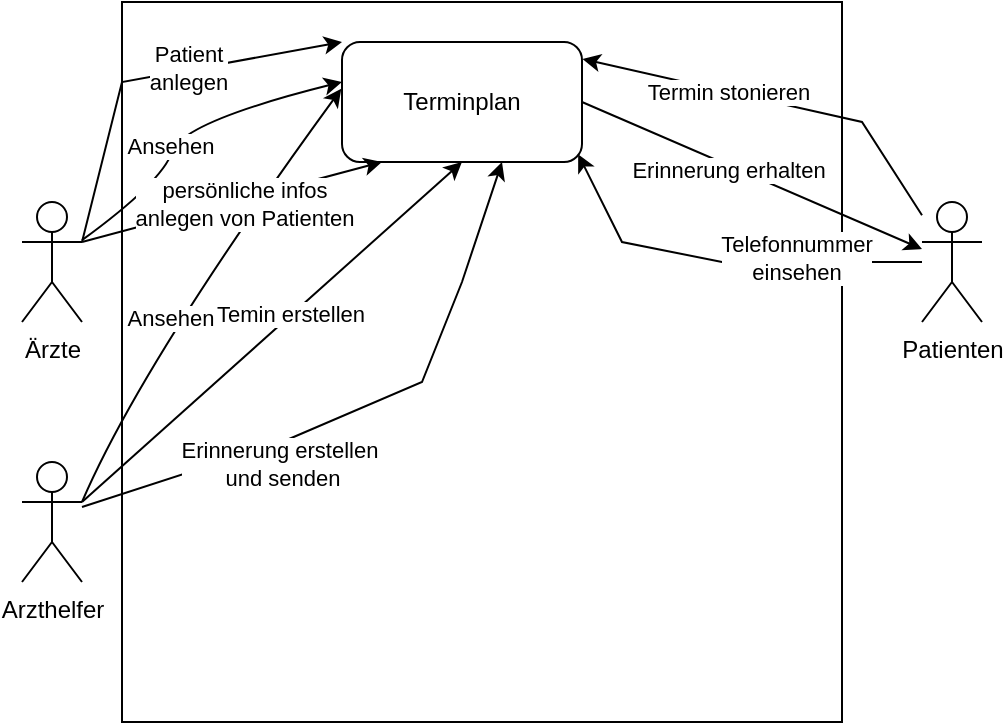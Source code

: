 <mxfile version="24.8.4">
  <diagram name="Seite-1" id="oarf-QwLsEqyTWUgvFz2">
    <mxGraphModel dx="549" dy="329" grid="1" gridSize="10" guides="1" tooltips="1" connect="1" arrows="1" fold="1" page="1" pageScale="1" pageWidth="827" pageHeight="1169" math="0" shadow="0">
      <root>
        <mxCell id="0" />
        <mxCell id="1" parent="0" />
        <mxCell id="82919RTnzpBTn2m8C5ln-11" value="" style="whiteSpace=wrap;html=1;aspect=fixed;" vertex="1" parent="1">
          <mxGeometry x="90" y="10" width="360" height="360" as="geometry" />
        </mxCell>
        <mxCell id="82919RTnzpBTn2m8C5ln-2" value="Ärzte" style="shape=umlActor;verticalLabelPosition=bottom;verticalAlign=top;html=1;outlineConnect=0;" vertex="1" parent="1">
          <mxGeometry x="40" y="110" width="30" height="60" as="geometry" />
        </mxCell>
        <mxCell id="82919RTnzpBTn2m8C5ln-3" value="Terminplan" style="rounded=1;whiteSpace=wrap;html=1;" vertex="1" parent="1">
          <mxGeometry x="200" y="30" width="120" height="60" as="geometry" />
        </mxCell>
        <mxCell id="82919RTnzpBTn2m8C5ln-4" value="" style="curved=1;endArrow=classic;html=1;rounded=0;entryX=0;entryY=0.333;entryDx=0;entryDy=0;entryPerimeter=0;" edge="1" parent="1" source="82919RTnzpBTn2m8C5ln-2" target="82919RTnzpBTn2m8C5ln-3">
          <mxGeometry width="50" height="50" relative="1" as="geometry">
            <mxPoint x="160" y="160" as="sourcePoint" />
            <mxPoint x="220" y="120" as="targetPoint" />
            <Array as="points">
              <mxPoint x="110" y="100" />
              <mxPoint x="120" y="70" />
            </Array>
          </mxGeometry>
        </mxCell>
        <mxCell id="82919RTnzpBTn2m8C5ln-5" value="&lt;div&gt;Ansehen&lt;/div&gt;" style="edgeLabel;html=1;align=center;verticalAlign=middle;resizable=0;points=[];" vertex="1" connectable="0" parent="82919RTnzpBTn2m8C5ln-4">
          <mxGeometry x="-0.166" y="2" relative="1" as="geometry">
            <mxPoint as="offset" />
          </mxGeometry>
        </mxCell>
        <mxCell id="82919RTnzpBTn2m8C5ln-6" value="" style="endArrow=classic;html=1;rounded=0;entryX=0.5;entryY=1;entryDx=0;entryDy=0;exitX=1;exitY=0.333;exitDx=0;exitDy=0;exitPerimeter=0;" edge="1" parent="1" source="82919RTnzpBTn2m8C5ln-8" target="82919RTnzpBTn2m8C5ln-3">
          <mxGeometry width="50" height="50" relative="1" as="geometry">
            <mxPoint x="170" y="170" as="sourcePoint" />
            <mxPoint x="220" y="120" as="targetPoint" />
          </mxGeometry>
        </mxCell>
        <mxCell id="82919RTnzpBTn2m8C5ln-7" value="&lt;div&gt;Temin erstellen&lt;/div&gt;" style="edgeLabel;html=1;align=center;verticalAlign=middle;resizable=0;points=[];" vertex="1" connectable="0" parent="82919RTnzpBTn2m8C5ln-6">
          <mxGeometry x="0.104" y="1" relative="1" as="geometry">
            <mxPoint as="offset" />
          </mxGeometry>
        </mxCell>
        <mxCell id="82919RTnzpBTn2m8C5ln-8" value="Arzthelfer" style="shape=umlActor;verticalLabelPosition=bottom;verticalAlign=top;html=1;outlineConnect=0;" vertex="1" parent="1">
          <mxGeometry x="40" y="240" width="30" height="60" as="geometry" />
        </mxCell>
        <mxCell id="82919RTnzpBTn2m8C5ln-9" value="" style="curved=1;endArrow=classic;html=1;rounded=0;entryX=-0.003;entryY=0.39;entryDx=0;entryDy=0;entryPerimeter=0;exitX=1;exitY=0.333;exitDx=0;exitDy=0;exitPerimeter=0;" edge="1" parent="1" source="82919RTnzpBTn2m8C5ln-8" target="82919RTnzpBTn2m8C5ln-3">
          <mxGeometry width="50" height="50" relative="1" as="geometry">
            <mxPoint x="90" y="259" as="sourcePoint" />
            <mxPoint x="220" y="180" as="targetPoint" />
            <Array as="points">
              <mxPoint x="100" y="190" />
            </Array>
          </mxGeometry>
        </mxCell>
        <mxCell id="82919RTnzpBTn2m8C5ln-10" value="&lt;div&gt;Ansehen&lt;/div&gt;" style="edgeLabel;html=1;align=center;verticalAlign=middle;resizable=0;points=[];" vertex="1" connectable="0" parent="82919RTnzpBTn2m8C5ln-9">
          <mxGeometry x="-0.166" y="2" relative="1" as="geometry">
            <mxPoint as="offset" />
          </mxGeometry>
        </mxCell>
        <mxCell id="82919RTnzpBTn2m8C5ln-12" value="Patienten" style="shape=umlActor;verticalLabelPosition=bottom;verticalAlign=top;html=1;outlineConnect=0;" vertex="1" parent="1">
          <mxGeometry x="490" y="110" width="30" height="60" as="geometry" />
        </mxCell>
        <mxCell id="82919RTnzpBTn2m8C5ln-15" value="" style="endArrow=classic;html=1;rounded=0;exitX=1;exitY=0.5;exitDx=0;exitDy=0;" edge="1" parent="1" source="82919RTnzpBTn2m8C5ln-3" target="82919RTnzpBTn2m8C5ln-12">
          <mxGeometry width="50" height="50" relative="1" as="geometry">
            <mxPoint x="320" y="130" as="sourcePoint" />
            <mxPoint x="370" y="80" as="targetPoint" />
          </mxGeometry>
        </mxCell>
        <mxCell id="82919RTnzpBTn2m8C5ln-16" value="Erinnerung erhalten" style="edgeLabel;html=1;align=center;verticalAlign=middle;resizable=0;points=[];" vertex="1" connectable="0" parent="82919RTnzpBTn2m8C5ln-15">
          <mxGeometry x="-0.129" y="-2" relative="1" as="geometry">
            <mxPoint as="offset" />
          </mxGeometry>
        </mxCell>
        <mxCell id="82919RTnzpBTn2m8C5ln-17" value="" style="endArrow=classic;html=1;rounded=0;" edge="1" parent="1">
          <mxGeometry width="50" height="50" relative="1" as="geometry">
            <mxPoint x="70" y="262.52" as="sourcePoint" />
            <mxPoint x="280" y="90" as="targetPoint" />
            <Array as="points">
              <mxPoint x="170" y="230" />
              <mxPoint x="240" y="200" />
              <mxPoint x="260" y="150" />
              <mxPoint x="280" y="90" />
            </Array>
          </mxGeometry>
        </mxCell>
        <mxCell id="82919RTnzpBTn2m8C5ln-18" value="&lt;div&gt;Erinnerung erstellen&amp;nbsp;&lt;/div&gt;&lt;div&gt;und senden &lt;/div&gt;" style="edgeLabel;html=1;align=center;verticalAlign=middle;resizable=0;points=[];" vertex="1" connectable="0" parent="82919RTnzpBTn2m8C5ln-17">
          <mxGeometry x="-0.393" y="-2" relative="1" as="geometry">
            <mxPoint x="13" y="4" as="offset" />
          </mxGeometry>
        </mxCell>
        <mxCell id="82919RTnzpBTn2m8C5ln-21" value="" style="endArrow=classic;html=1;rounded=0;entryX=0.984;entryY=0.935;entryDx=0;entryDy=0;entryPerimeter=0;" edge="1" parent="1" source="82919RTnzpBTn2m8C5ln-12" target="82919RTnzpBTn2m8C5ln-3">
          <mxGeometry width="50" height="50" relative="1" as="geometry">
            <mxPoint x="340" y="200" as="sourcePoint" />
            <mxPoint x="390" y="150" as="targetPoint" />
            <Array as="points">
              <mxPoint x="390" y="140" />
              <mxPoint x="340" y="130" />
            </Array>
          </mxGeometry>
        </mxCell>
        <mxCell id="82919RTnzpBTn2m8C5ln-22" value="&lt;div&gt;Telefonnummer&lt;/div&gt;&lt;div&gt;einsehen&lt;br&gt;&lt;/div&gt;" style="edgeLabel;html=1;align=center;verticalAlign=middle;resizable=0;points=[];" vertex="1" connectable="0" parent="82919RTnzpBTn2m8C5ln-21">
          <mxGeometry x="-0.365" y="-2" relative="1" as="geometry">
            <mxPoint as="offset" />
          </mxGeometry>
        </mxCell>
        <mxCell id="82919RTnzpBTn2m8C5ln-23" value="" style="endArrow=classic;html=1;rounded=0;entryX=1.002;entryY=0.142;entryDx=0;entryDy=0;entryPerimeter=0;" edge="1" parent="1" source="82919RTnzpBTn2m8C5ln-12" target="82919RTnzpBTn2m8C5ln-3">
          <mxGeometry width="50" height="50" relative="1" as="geometry">
            <mxPoint x="470" y="100" as="sourcePoint" />
            <mxPoint x="520" y="50" as="targetPoint" />
            <Array as="points">
              <mxPoint x="460" y="70" />
            </Array>
          </mxGeometry>
        </mxCell>
        <mxCell id="82919RTnzpBTn2m8C5ln-24" value="Termin stonieren" style="edgeLabel;html=1;align=center;verticalAlign=middle;resizable=0;points=[];" vertex="1" connectable="0" parent="82919RTnzpBTn2m8C5ln-23">
          <mxGeometry x="0.253" relative="1" as="geometry">
            <mxPoint as="offset" />
          </mxGeometry>
        </mxCell>
        <mxCell id="82919RTnzpBTn2m8C5ln-25" value="" style="endArrow=classic;html=1;rounded=0;entryX=0;entryY=0;entryDx=0;entryDy=0;" edge="1" parent="1" target="82919RTnzpBTn2m8C5ln-3">
          <mxGeometry width="50" height="50" relative="1" as="geometry">
            <mxPoint x="70" y="130" as="sourcePoint" />
            <mxPoint x="120" y="80" as="targetPoint" />
            <Array as="points">
              <mxPoint x="90" y="50" />
            </Array>
          </mxGeometry>
        </mxCell>
        <mxCell id="82919RTnzpBTn2m8C5ln-26" value="&lt;div&gt;Patient&lt;/div&gt;&lt;div&gt;anlegen&lt;/div&gt;" style="edgeLabel;html=1;align=center;verticalAlign=middle;resizable=0;points=[];" vertex="1" connectable="0" parent="82919RTnzpBTn2m8C5ln-25">
          <mxGeometry x="0.196" y="1" relative="1" as="geometry">
            <mxPoint as="offset" />
          </mxGeometry>
        </mxCell>
        <mxCell id="82919RTnzpBTn2m8C5ln-27" value="" style="endArrow=classic;html=1;rounded=0;exitX=1;exitY=0.333;exitDx=0;exitDy=0;exitPerimeter=0;entryX=0.172;entryY=0.99;entryDx=0;entryDy=0;entryPerimeter=0;" edge="1" parent="1" source="82919RTnzpBTn2m8C5ln-2" target="82919RTnzpBTn2m8C5ln-3">
          <mxGeometry width="50" height="50" relative="1" as="geometry">
            <mxPoint x="150" y="150" as="sourcePoint" />
            <mxPoint x="200" y="100" as="targetPoint" />
            <Array as="points">
              <mxPoint x="220" y="90" />
            </Array>
          </mxGeometry>
        </mxCell>
        <mxCell id="82919RTnzpBTn2m8C5ln-28" value="persönliche infos&lt;br&gt;anlegen von Patienten" style="edgeLabel;html=1;align=center;verticalAlign=middle;resizable=0;points=[];" vertex="1" connectable="0" parent="82919RTnzpBTn2m8C5ln-27">
          <mxGeometry x="-0.027" relative="1" as="geometry">
            <mxPoint x="7" as="offset" />
          </mxGeometry>
        </mxCell>
      </root>
    </mxGraphModel>
  </diagram>
</mxfile>
